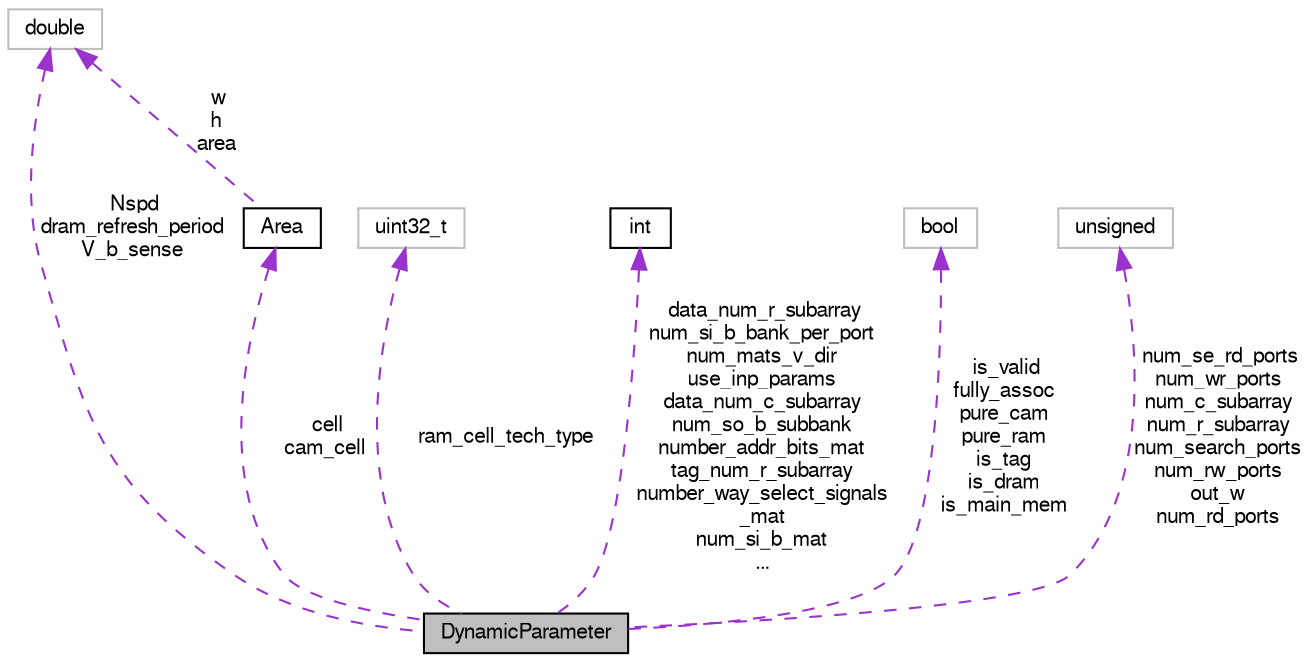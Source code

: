 digraph "DynamicParameter"
{
  bgcolor="transparent";
  edge [fontname="FreeSans",fontsize="10",labelfontname="FreeSans",labelfontsize="10"];
  node [fontname="FreeSans",fontsize="10",shape=record];
  Node1 [label="DynamicParameter",height=0.2,width=0.4,color="black", fillcolor="grey75", style="filled", fontcolor="black"];
  Node2 -> Node1 [dir="back",color="darkorchid3",fontsize="10",style="dashed",label=" Nspd\ndram_refresh_period\nV_b_sense" ,fontname="FreeSans"];
  Node2 [label="double",height=0.2,width=0.4,color="grey75"];
  Node3 -> Node1 [dir="back",color="darkorchid3",fontsize="10",style="dashed",label=" ram_cell_tech_type" ,fontname="FreeSans"];
  Node3 [label="uint32_t",height=0.2,width=0.4,color="grey75"];
  Node4 -> Node1 [dir="back",color="darkorchid3",fontsize="10",style="dashed",label=" data_num_r_subarray\nnum_si_b_bank_per_port\nnum_mats_v_dir\nuse_inp_params\ndata_num_c_subarray\nnum_so_b_subbank\nnumber_addr_bits_mat\ntag_num_r_subarray\nnumber_way_select_signals\l_mat\nnum_si_b_mat\n..." ,fontname="FreeSans"];
  Node4 [label="int",height=0.2,width=0.4,color="black",URL="$classint.html"];
  Node5 -> Node1 [dir="back",color="darkorchid3",fontsize="10",style="dashed",label=" is_valid\nfully_assoc\npure_cam\npure_ram\nis_tag\nis_dram\nis_main_mem" ,fontname="FreeSans"];
  Node5 [label="bool",height=0.2,width=0.4,color="grey75"];
  Node6 -> Node1 [dir="back",color="darkorchid3",fontsize="10",style="dashed",label=" cell\ncam_cell" ,fontname="FreeSans"];
  Node6 [label="Area",height=0.2,width=0.4,color="black",URL="$classArea.html"];
  Node2 -> Node6 [dir="back",color="darkorchid3",fontsize="10",style="dashed",label=" w\nh\narea" ,fontname="FreeSans"];
  Node7 -> Node1 [dir="back",color="darkorchid3",fontsize="10",style="dashed",label=" num_se_rd_ports\nnum_wr_ports\nnum_c_subarray\nnum_r_subarray\nnum_search_ports\nnum_rw_ports\nout_w\nnum_rd_ports" ,fontname="FreeSans"];
  Node7 [label="unsigned",height=0.2,width=0.4,color="grey75"];
}
